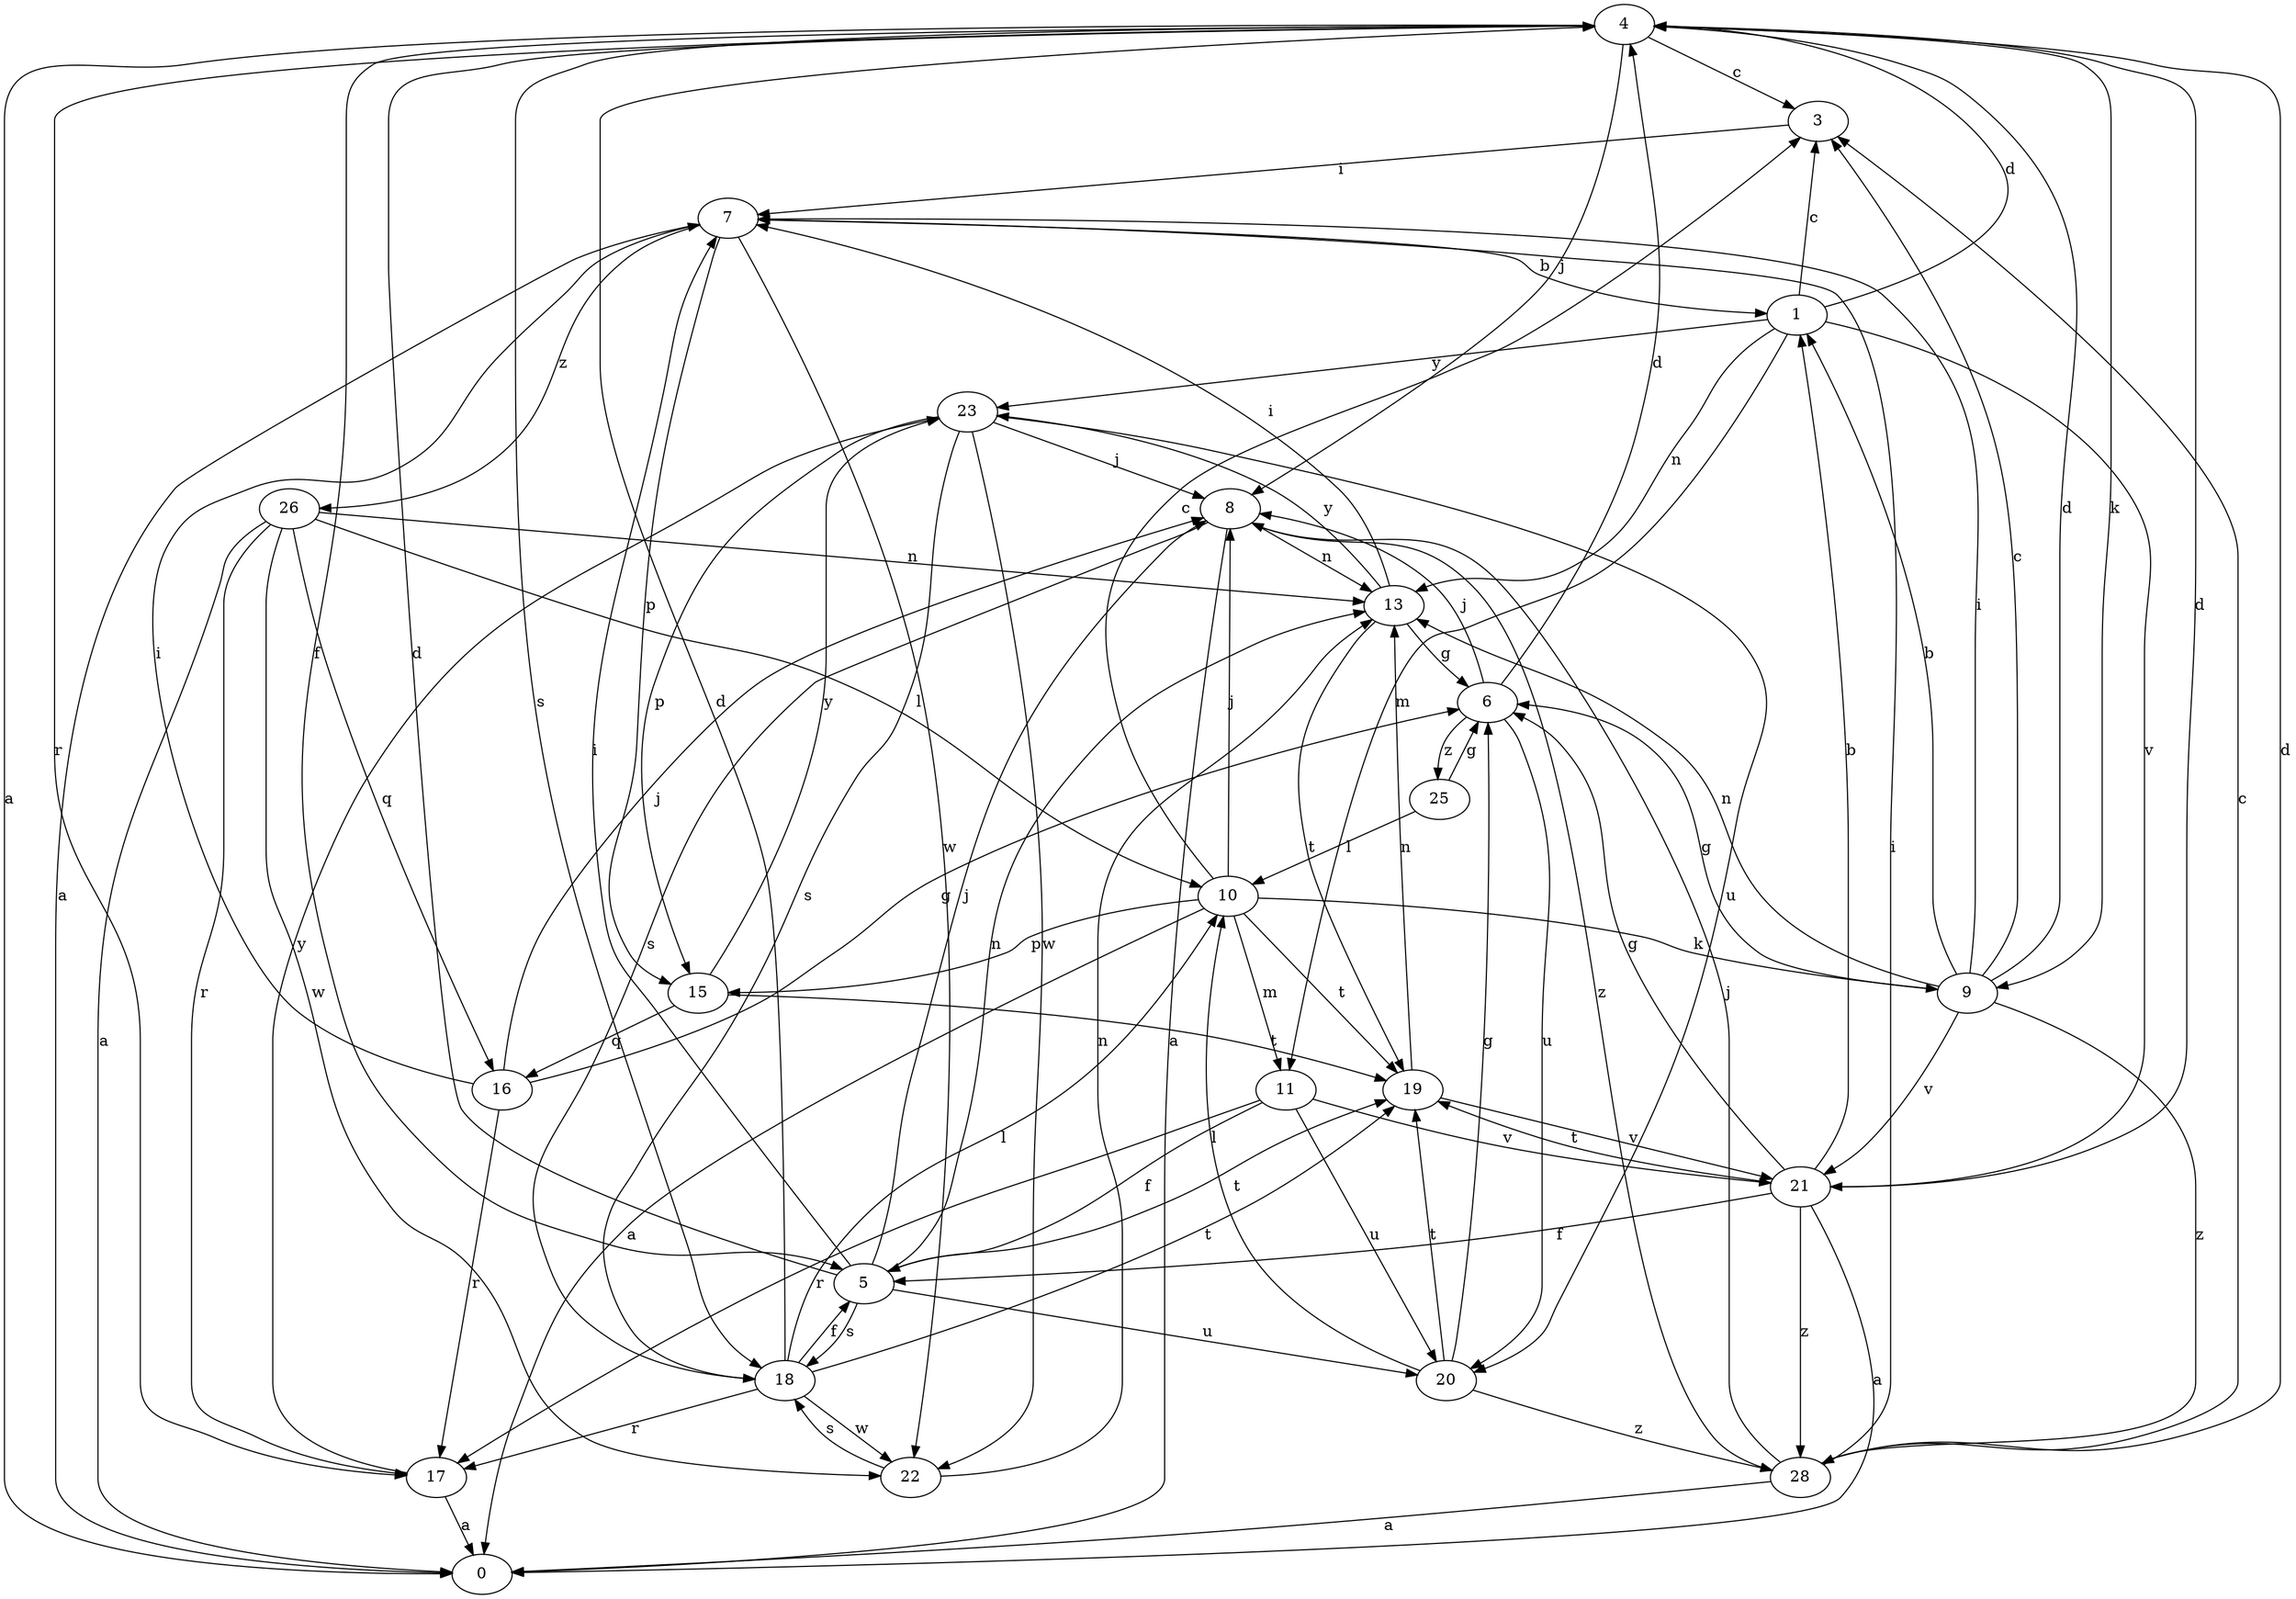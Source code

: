 strict digraph  {
0;
1;
3;
4;
5;
6;
7;
8;
9;
10;
11;
13;
15;
16;
17;
18;
19;
20;
21;
22;
23;
25;
26;
28;
1 -> 3  [label=c];
1 -> 4  [label=d];
1 -> 11  [label=m];
1 -> 13  [label=n];
1 -> 21  [label=v];
1 -> 23  [label=y];
3 -> 7  [label=i];
4 -> 0  [label=a];
4 -> 3  [label=c];
4 -> 5  [label=f];
4 -> 8  [label=j];
4 -> 9  [label=k];
4 -> 17  [label=r];
4 -> 18  [label=s];
5 -> 4  [label=d];
5 -> 7  [label=i];
5 -> 8  [label=j];
5 -> 13  [label=n];
5 -> 18  [label=s];
5 -> 19  [label=t];
5 -> 20  [label=u];
6 -> 4  [label=d];
6 -> 8  [label=j];
6 -> 20  [label=u];
6 -> 25  [label=z];
7 -> 0  [label=a];
7 -> 1  [label=b];
7 -> 15  [label=p];
7 -> 22  [label=w];
7 -> 26  [label=z];
8 -> 0  [label=a];
8 -> 13  [label=n];
8 -> 18  [label=s];
8 -> 28  [label=z];
9 -> 1  [label=b];
9 -> 3  [label=c];
9 -> 4  [label=d];
9 -> 6  [label=g];
9 -> 7  [label=i];
9 -> 13  [label=n];
9 -> 21  [label=v];
9 -> 28  [label=z];
10 -> 0  [label=a];
10 -> 3  [label=c];
10 -> 8  [label=j];
10 -> 9  [label=k];
10 -> 11  [label=m];
10 -> 15  [label=p];
10 -> 19  [label=t];
11 -> 5  [label=f];
11 -> 17  [label=r];
11 -> 20  [label=u];
11 -> 21  [label=v];
13 -> 6  [label=g];
13 -> 7  [label=i];
13 -> 19  [label=t];
13 -> 23  [label=y];
15 -> 16  [label=q];
15 -> 19  [label=t];
15 -> 23  [label=y];
16 -> 6  [label=g];
16 -> 7  [label=i];
16 -> 8  [label=j];
16 -> 17  [label=r];
17 -> 0  [label=a];
17 -> 23  [label=y];
18 -> 4  [label=d];
18 -> 5  [label=f];
18 -> 10  [label=l];
18 -> 17  [label=r];
18 -> 19  [label=t];
18 -> 22  [label=w];
19 -> 13  [label=n];
19 -> 21  [label=v];
20 -> 6  [label=g];
20 -> 10  [label=l];
20 -> 19  [label=t];
20 -> 28  [label=z];
21 -> 0  [label=a];
21 -> 1  [label=b];
21 -> 4  [label=d];
21 -> 5  [label=f];
21 -> 6  [label=g];
21 -> 19  [label=t];
21 -> 28  [label=z];
22 -> 13  [label=n];
22 -> 18  [label=s];
23 -> 8  [label=j];
23 -> 15  [label=p];
23 -> 18  [label=s];
23 -> 20  [label=u];
23 -> 22  [label=w];
25 -> 6  [label=g];
25 -> 10  [label=l];
26 -> 0  [label=a];
26 -> 10  [label=l];
26 -> 13  [label=n];
26 -> 16  [label=q];
26 -> 17  [label=r];
26 -> 22  [label=w];
28 -> 0  [label=a];
28 -> 3  [label=c];
28 -> 4  [label=d];
28 -> 7  [label=i];
28 -> 8  [label=j];
}
